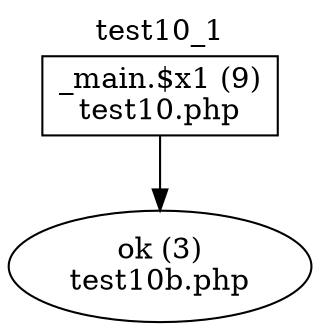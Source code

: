 digraph cfg {
  label="test10_1";
  labelloc=t;
  n1 [shape=box, label="_main.$x1 (9)\ntest10.php"];
  n2 [shape=ellipse, label="ok (3)\ntest10b.php"];
  n1 -> n2;
}
